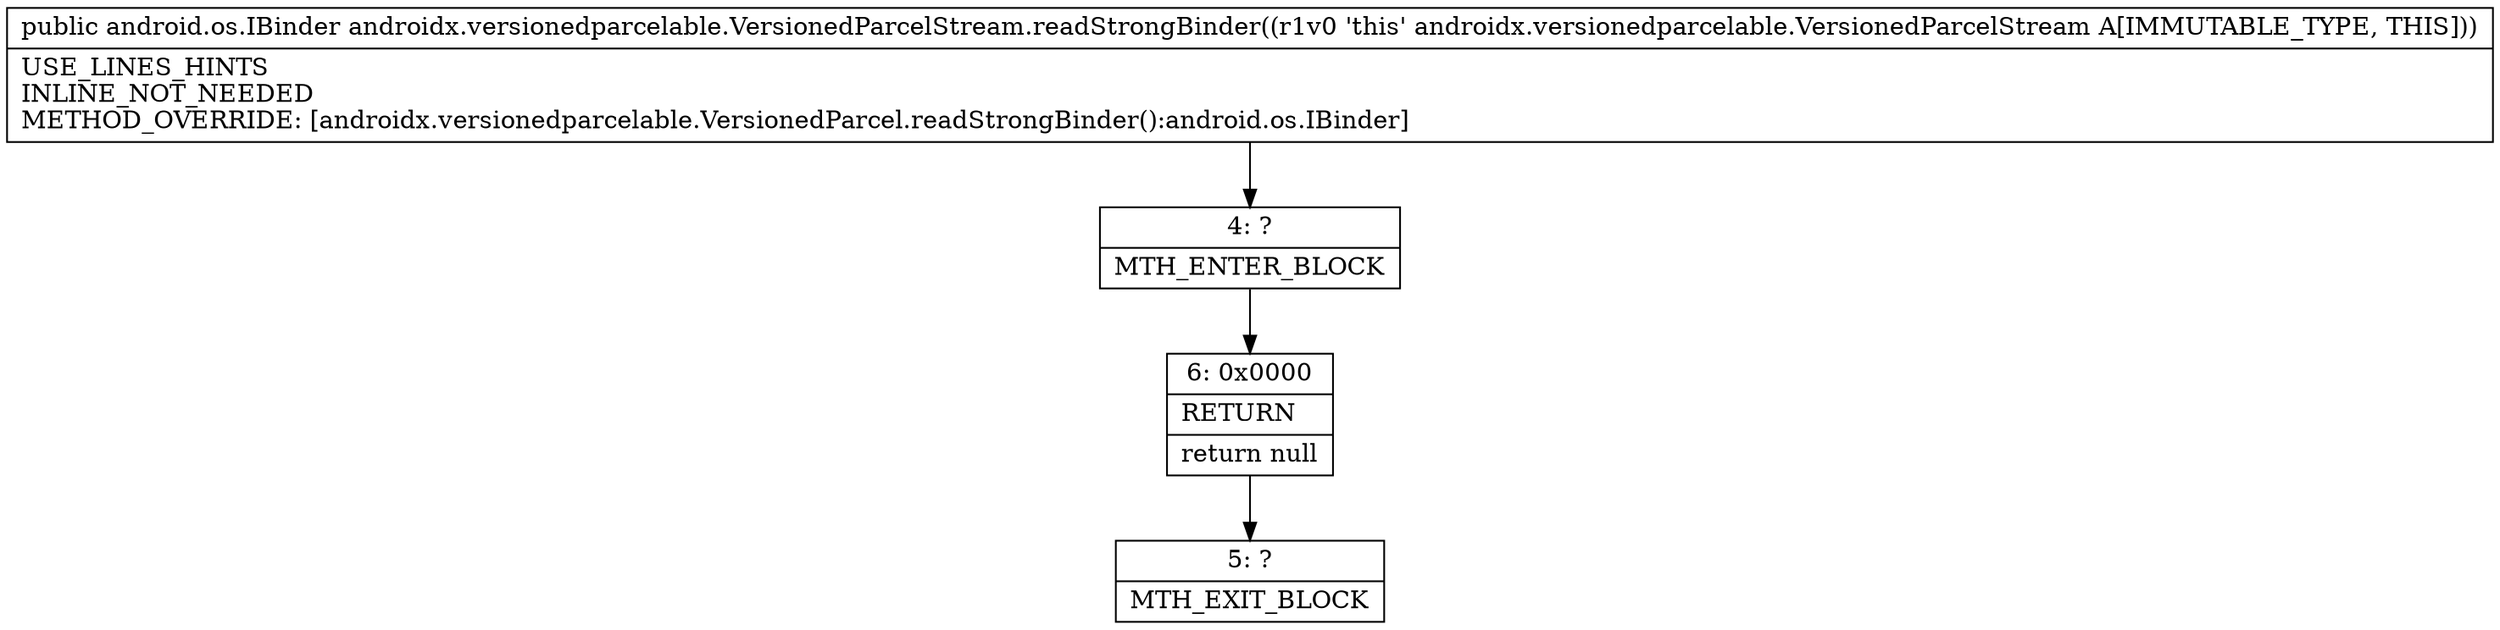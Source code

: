 digraph "CFG forandroidx.versionedparcelable.VersionedParcelStream.readStrongBinder()Landroid\/os\/IBinder;" {
Node_4 [shape=record,label="{4\:\ ?|MTH_ENTER_BLOCK\l}"];
Node_6 [shape=record,label="{6\:\ 0x0000|RETURN\l|return null\l}"];
Node_5 [shape=record,label="{5\:\ ?|MTH_EXIT_BLOCK\l}"];
MethodNode[shape=record,label="{public android.os.IBinder androidx.versionedparcelable.VersionedParcelStream.readStrongBinder((r1v0 'this' androidx.versionedparcelable.VersionedParcelStream A[IMMUTABLE_TYPE, THIS]))  | USE_LINES_HINTS\lINLINE_NOT_NEEDED\lMETHOD_OVERRIDE: [androidx.versionedparcelable.VersionedParcel.readStrongBinder():android.os.IBinder]\l}"];
MethodNode -> Node_4;Node_4 -> Node_6;
Node_6 -> Node_5;
}

